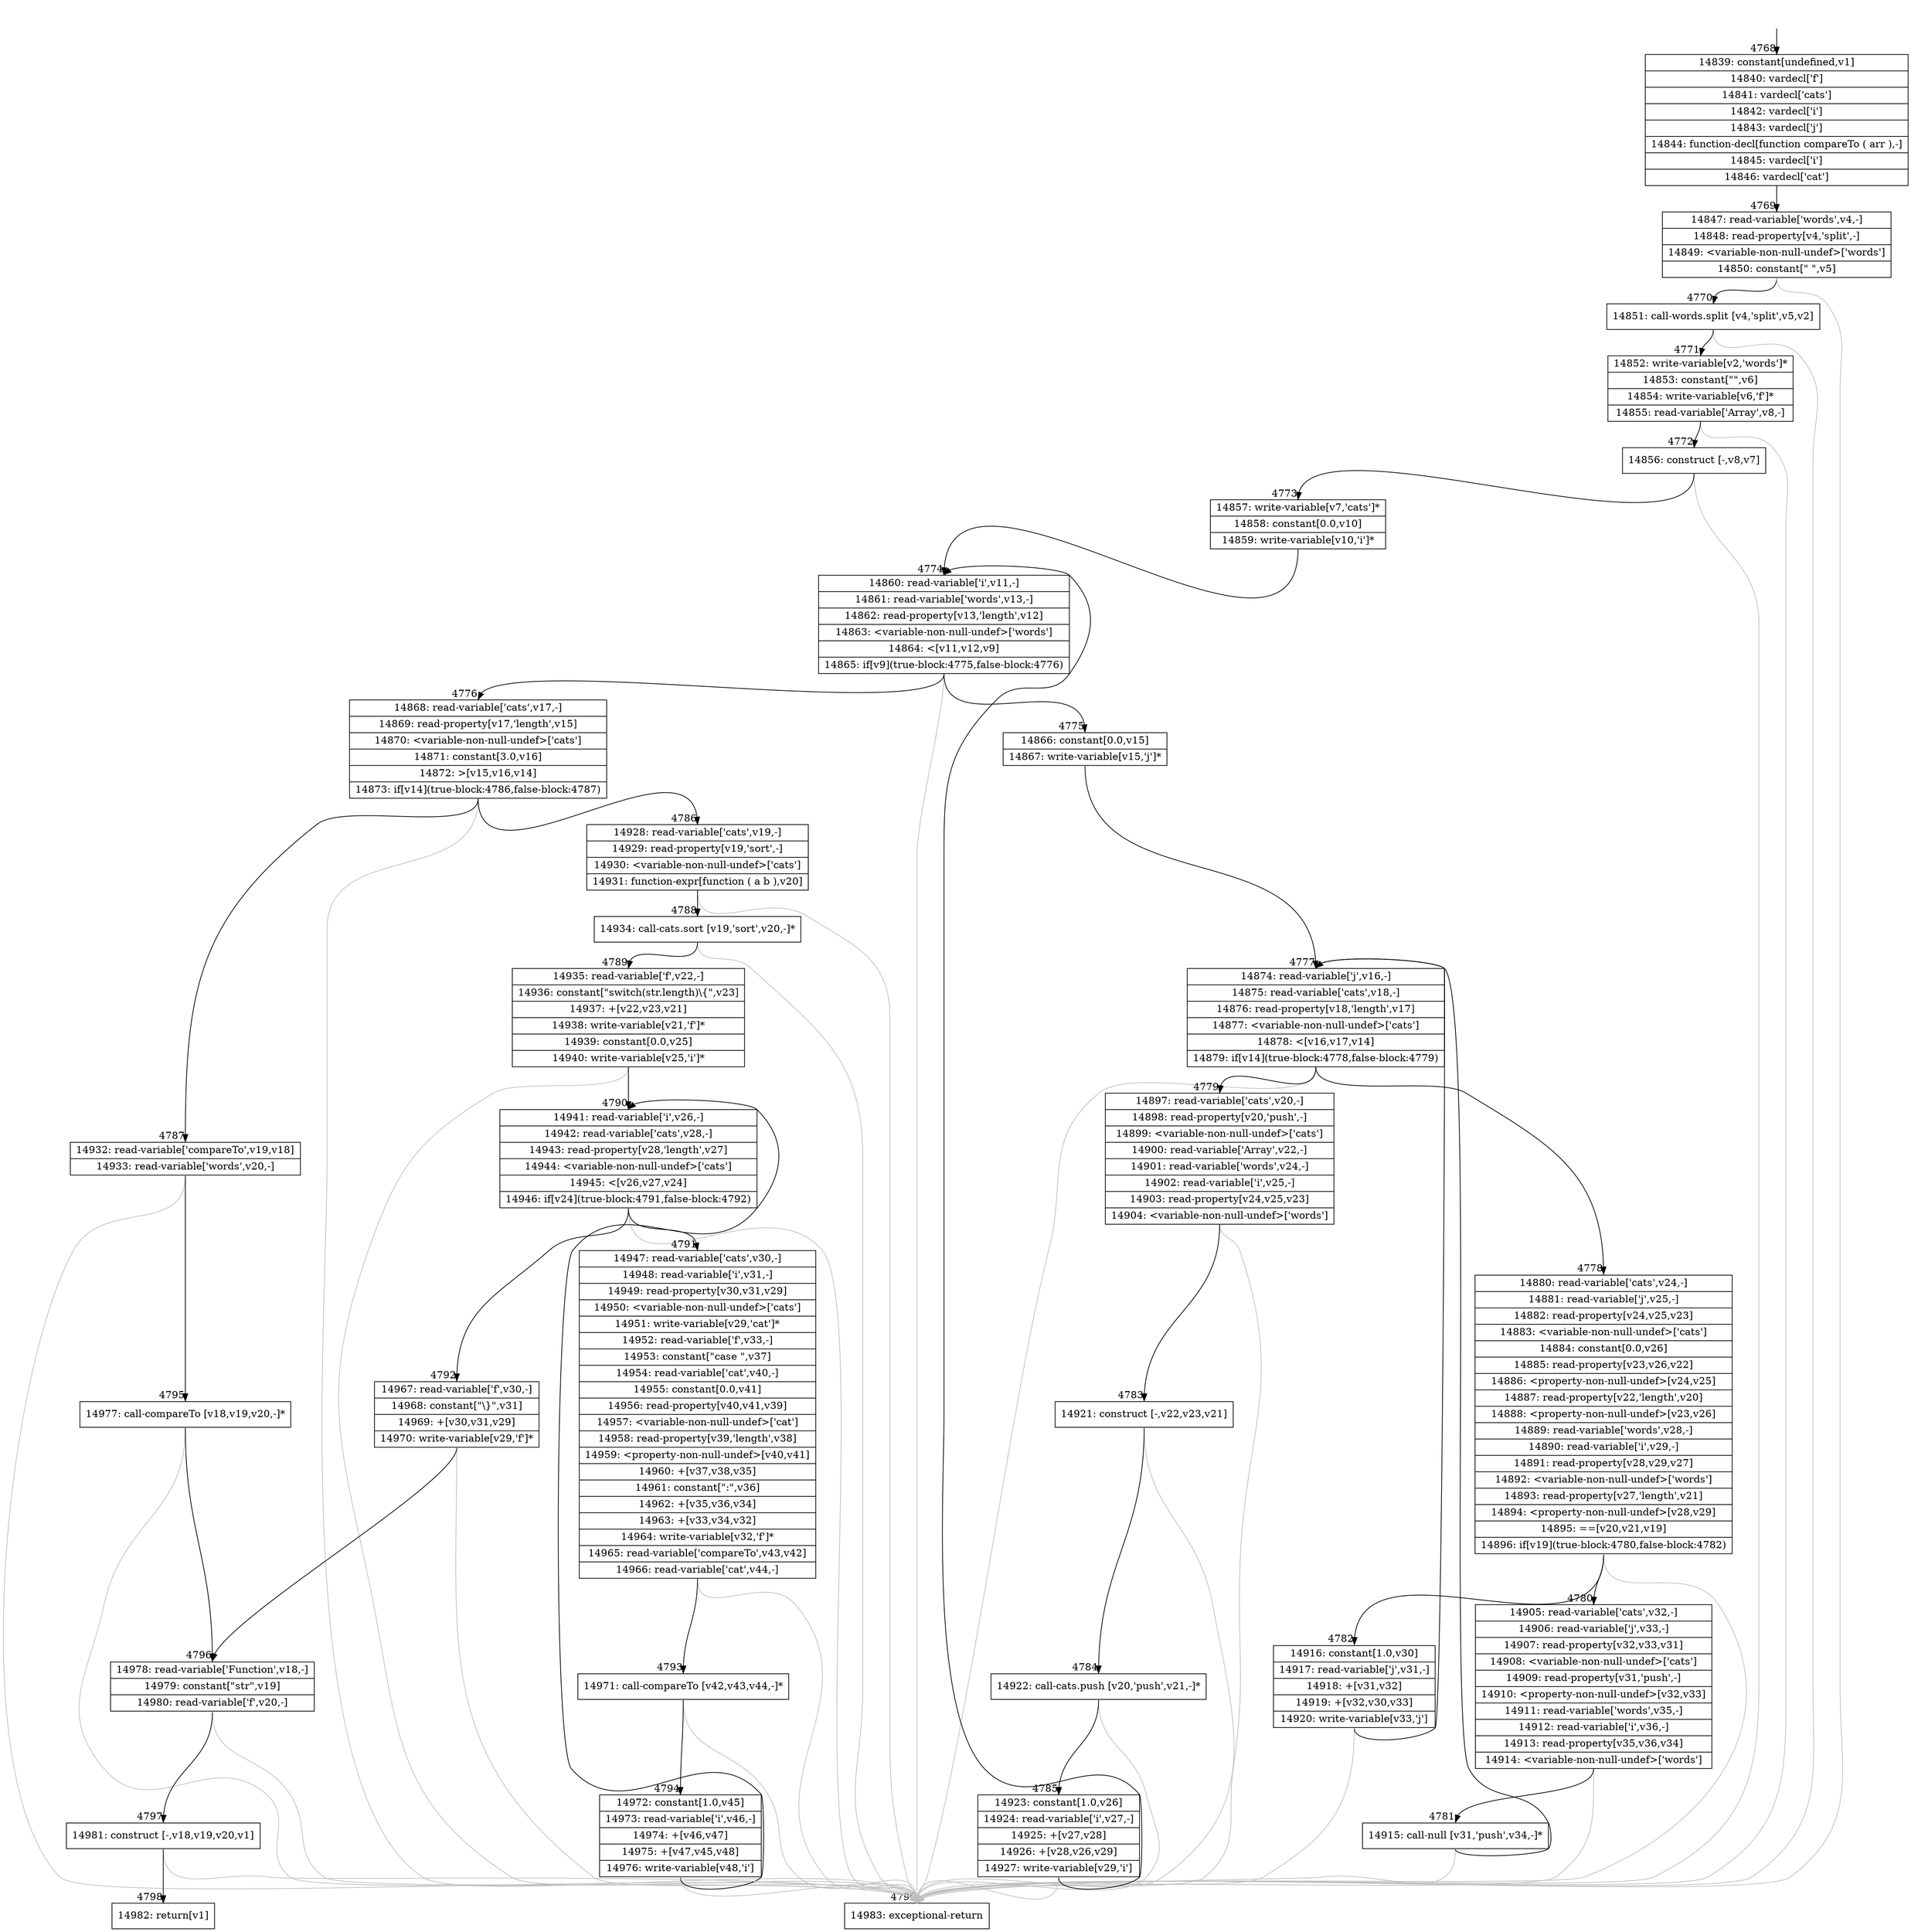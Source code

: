 digraph {
rankdir="TD"
BB_entry294[shape=none,label=""];
BB_entry294 -> BB4768 [tailport=s, headport=n, headlabel="    4768"]
BB4768 [shape=record label="{14839: constant[undefined,v1]|14840: vardecl['f']|14841: vardecl['cats']|14842: vardecl['i']|14843: vardecl['j']|14844: function-decl[function compareTo ( arr ),-]|14845: vardecl['i']|14846: vardecl['cat']}" ] 
BB4768 -> BB4769 [tailport=s, headport=n, headlabel="      4769"]
BB4769 [shape=record label="{14847: read-variable['words',v4,-]|14848: read-property[v4,'split',-]|14849: \<variable-non-null-undef\>['words']|14850: constant[\" \",v5]}" ] 
BB4769 -> BB4770 [tailport=s, headport=n, headlabel="      4770"]
BB4769 -> BB4799 [tailport=s, headport=n, color=gray, headlabel="      4799"]
BB4770 [shape=record label="{14851: call-words.split [v4,'split',v5,v2]}" ] 
BB4770 -> BB4771 [tailport=s, headport=n, headlabel="      4771"]
BB4770 -> BB4799 [tailport=s, headport=n, color=gray]
BB4771 [shape=record label="{14852: write-variable[v2,'words']*|14853: constant[\"\",v6]|14854: write-variable[v6,'f']*|14855: read-variable['Array',v8,-]}" ] 
BB4771 -> BB4772 [tailport=s, headport=n, headlabel="      4772"]
BB4771 -> BB4799 [tailport=s, headport=n, color=gray]
BB4772 [shape=record label="{14856: construct [-,v8,v7]}" ] 
BB4772 -> BB4773 [tailport=s, headport=n, headlabel="      4773"]
BB4772 -> BB4799 [tailport=s, headport=n, color=gray]
BB4773 [shape=record label="{14857: write-variable[v7,'cats']*|14858: constant[0.0,v10]|14859: write-variable[v10,'i']*}" ] 
BB4773 -> BB4774 [tailport=s, headport=n, headlabel="      4774"]
BB4774 [shape=record label="{14860: read-variable['i',v11,-]|14861: read-variable['words',v13,-]|14862: read-property[v13,'length',v12]|14863: \<variable-non-null-undef\>['words']|14864: \<[v11,v12,v9]|14865: if[v9](true-block:4775,false-block:4776)}" ] 
BB4774 -> BB4775 [tailport=s, headport=n, headlabel="      4775"]
BB4774 -> BB4776 [tailport=s, headport=n, headlabel="      4776"]
BB4774 -> BB4799 [tailport=s, headport=n, color=gray]
BB4775 [shape=record label="{14866: constant[0.0,v15]|14867: write-variable[v15,'j']*}" ] 
BB4775 -> BB4777 [tailport=s, headport=n, headlabel="      4777"]
BB4776 [shape=record label="{14868: read-variable['cats',v17,-]|14869: read-property[v17,'length',v15]|14870: \<variable-non-null-undef\>['cats']|14871: constant[3.0,v16]|14872: \>[v15,v16,v14]|14873: if[v14](true-block:4786,false-block:4787)}" ] 
BB4776 -> BB4786 [tailport=s, headport=n, headlabel="      4786"]
BB4776 -> BB4787 [tailport=s, headport=n, headlabel="      4787"]
BB4776 -> BB4799 [tailport=s, headport=n, color=gray]
BB4777 [shape=record label="{14874: read-variable['j',v16,-]|14875: read-variable['cats',v18,-]|14876: read-property[v18,'length',v17]|14877: \<variable-non-null-undef\>['cats']|14878: \<[v16,v17,v14]|14879: if[v14](true-block:4778,false-block:4779)}" ] 
BB4777 -> BB4778 [tailport=s, headport=n, headlabel="      4778"]
BB4777 -> BB4779 [tailport=s, headport=n, headlabel="      4779"]
BB4777 -> BB4799 [tailport=s, headport=n, color=gray]
BB4778 [shape=record label="{14880: read-variable['cats',v24,-]|14881: read-variable['j',v25,-]|14882: read-property[v24,v25,v23]|14883: \<variable-non-null-undef\>['cats']|14884: constant[0.0,v26]|14885: read-property[v23,v26,v22]|14886: \<property-non-null-undef\>[v24,v25]|14887: read-property[v22,'length',v20]|14888: \<property-non-null-undef\>[v23,v26]|14889: read-variable['words',v28,-]|14890: read-variable['i',v29,-]|14891: read-property[v28,v29,v27]|14892: \<variable-non-null-undef\>['words']|14893: read-property[v27,'length',v21]|14894: \<property-non-null-undef\>[v28,v29]|14895: ==[v20,v21,v19]|14896: if[v19](true-block:4780,false-block:4782)}" ] 
BB4778 -> BB4780 [tailport=s, headport=n, headlabel="      4780"]
BB4778 -> BB4782 [tailport=s, headport=n, headlabel="      4782"]
BB4778 -> BB4799 [tailport=s, headport=n, color=gray]
BB4779 [shape=record label="{14897: read-variable['cats',v20,-]|14898: read-property[v20,'push',-]|14899: \<variable-non-null-undef\>['cats']|14900: read-variable['Array',v22,-]|14901: read-variable['words',v24,-]|14902: read-variable['i',v25,-]|14903: read-property[v24,v25,v23]|14904: \<variable-non-null-undef\>['words']}" ] 
BB4779 -> BB4783 [tailport=s, headport=n, headlabel="      4783"]
BB4779 -> BB4799 [tailport=s, headport=n, color=gray]
BB4780 [shape=record label="{14905: read-variable['cats',v32,-]|14906: read-variable['j',v33,-]|14907: read-property[v32,v33,v31]|14908: \<variable-non-null-undef\>['cats']|14909: read-property[v31,'push',-]|14910: \<property-non-null-undef\>[v32,v33]|14911: read-variable['words',v35,-]|14912: read-variable['i',v36,-]|14913: read-property[v35,v36,v34]|14914: \<variable-non-null-undef\>['words']}" ] 
BB4780 -> BB4781 [tailport=s, headport=n, headlabel="      4781"]
BB4780 -> BB4799 [tailport=s, headport=n, color=gray]
BB4781 [shape=record label="{14915: call-null [v31,'push',v34,-]*}" ] 
BB4781 -> BB4777 [tailport=s, headport=n]
BB4781 -> BB4799 [tailport=s, headport=n, color=gray]
BB4782 [shape=record label="{14916: constant[1.0,v30]|14917: read-variable['j',v31,-]|14918: +[v31,v32]|14919: +[v32,v30,v33]|14920: write-variable[v33,'j']}" ] 
BB4782 -> BB4777 [tailport=s, headport=n]
BB4782 -> BB4799 [tailport=s, headport=n, color=gray]
BB4783 [shape=record label="{14921: construct [-,v22,v23,v21]}" ] 
BB4783 -> BB4784 [tailport=s, headport=n, headlabel="      4784"]
BB4783 -> BB4799 [tailport=s, headport=n, color=gray]
BB4784 [shape=record label="{14922: call-cats.push [v20,'push',v21,-]*}" ] 
BB4784 -> BB4785 [tailport=s, headport=n, headlabel="      4785"]
BB4784 -> BB4799 [tailport=s, headport=n, color=gray]
BB4785 [shape=record label="{14923: constant[1.0,v26]|14924: read-variable['i',v27,-]|14925: +[v27,v28]|14926: +[v28,v26,v29]|14927: write-variable[v29,'i']}" ] 
BB4785 -> BB4774 [tailport=s, headport=n]
BB4785 -> BB4799 [tailport=s, headport=n, color=gray]
BB4786 [shape=record label="{14928: read-variable['cats',v19,-]|14929: read-property[v19,'sort',-]|14930: \<variable-non-null-undef\>['cats']|14931: function-expr[function ( a b ),v20]}" ] 
BB4786 -> BB4788 [tailport=s, headport=n, headlabel="      4788"]
BB4786 -> BB4799 [tailport=s, headport=n, color=gray]
BB4787 [shape=record label="{14932: read-variable['compareTo',v19,v18]|14933: read-variable['words',v20,-]}" ] 
BB4787 -> BB4795 [tailport=s, headport=n, headlabel="      4795"]
BB4787 -> BB4799 [tailport=s, headport=n, color=gray]
BB4788 [shape=record label="{14934: call-cats.sort [v19,'sort',v20,-]*}" ] 
BB4788 -> BB4789 [tailport=s, headport=n, headlabel="      4789"]
BB4788 -> BB4799 [tailport=s, headport=n, color=gray]
BB4789 [shape=record label="{14935: read-variable['f',v22,-]|14936: constant[\"switch(str.length)\\\{\",v23]|14937: +[v22,v23,v21]|14938: write-variable[v21,'f']*|14939: constant[0.0,v25]|14940: write-variable[v25,'i']*}" ] 
BB4789 -> BB4790 [tailport=s, headport=n, headlabel="      4790"]
BB4789 -> BB4799 [tailport=s, headport=n, color=gray]
BB4790 [shape=record label="{14941: read-variable['i',v26,-]|14942: read-variable['cats',v28,-]|14943: read-property[v28,'length',v27]|14944: \<variable-non-null-undef\>['cats']|14945: \<[v26,v27,v24]|14946: if[v24](true-block:4791,false-block:4792)}" ] 
BB4790 -> BB4791 [tailport=s, headport=n, headlabel="      4791"]
BB4790 -> BB4792 [tailport=s, headport=n, headlabel="      4792"]
BB4790 -> BB4799 [tailport=s, headport=n, color=gray]
BB4791 [shape=record label="{14947: read-variable['cats',v30,-]|14948: read-variable['i',v31,-]|14949: read-property[v30,v31,v29]|14950: \<variable-non-null-undef\>['cats']|14951: write-variable[v29,'cat']*|14952: read-variable['f',v33,-]|14953: constant[\"case \",v37]|14954: read-variable['cat',v40,-]|14955: constant[0.0,v41]|14956: read-property[v40,v41,v39]|14957: \<variable-non-null-undef\>['cat']|14958: read-property[v39,'length',v38]|14959: \<property-non-null-undef\>[v40,v41]|14960: +[v37,v38,v35]|14961: constant[\":\",v36]|14962: +[v35,v36,v34]|14963: +[v33,v34,v32]|14964: write-variable[v32,'f']*|14965: read-variable['compareTo',v43,v42]|14966: read-variable['cat',v44,-]}" ] 
BB4791 -> BB4793 [tailport=s, headport=n, headlabel="      4793"]
BB4791 -> BB4799 [tailport=s, headport=n, color=gray]
BB4792 [shape=record label="{14967: read-variable['f',v30,-]|14968: constant[\"\\\}\",v31]|14969: +[v30,v31,v29]|14970: write-variable[v29,'f']*}" ] 
BB4792 -> BB4796 [tailport=s, headport=n, headlabel="      4796"]
BB4792 -> BB4799 [tailport=s, headport=n, color=gray]
BB4793 [shape=record label="{14971: call-compareTo [v42,v43,v44,-]*}" ] 
BB4793 -> BB4794 [tailport=s, headport=n, headlabel="      4794"]
BB4793 -> BB4799 [tailport=s, headport=n, color=gray]
BB4794 [shape=record label="{14972: constant[1.0,v45]|14973: read-variable['i',v46,-]|14974: +[v46,v47]|14975: +[v47,v45,v48]|14976: write-variable[v48,'i']}" ] 
BB4794 -> BB4790 [tailport=s, headport=n]
BB4794 -> BB4799 [tailport=s, headport=n, color=gray]
BB4795 [shape=record label="{14977: call-compareTo [v18,v19,v20,-]*}" ] 
BB4795 -> BB4796 [tailport=s, headport=n]
BB4795 -> BB4799 [tailport=s, headport=n, color=gray]
BB4796 [shape=record label="{14978: read-variable['Function',v18,-]|14979: constant[\"str\",v19]|14980: read-variable['f',v20,-]}" ] 
BB4796 -> BB4797 [tailport=s, headport=n, headlabel="      4797"]
BB4796 -> BB4799 [tailport=s, headport=n, color=gray]
BB4797 [shape=record label="{14981: construct [-,v18,v19,v20,v1]}" ] 
BB4797 -> BB4798 [tailport=s, headport=n, headlabel="      4798"]
BB4797 -> BB4799 [tailport=s, headport=n, color=gray]
BB4798 [shape=record label="{14982: return[v1]}" ] 
BB4799 [shape=record label="{14983: exceptional-return}" ] 
//#$~ 5026
}
